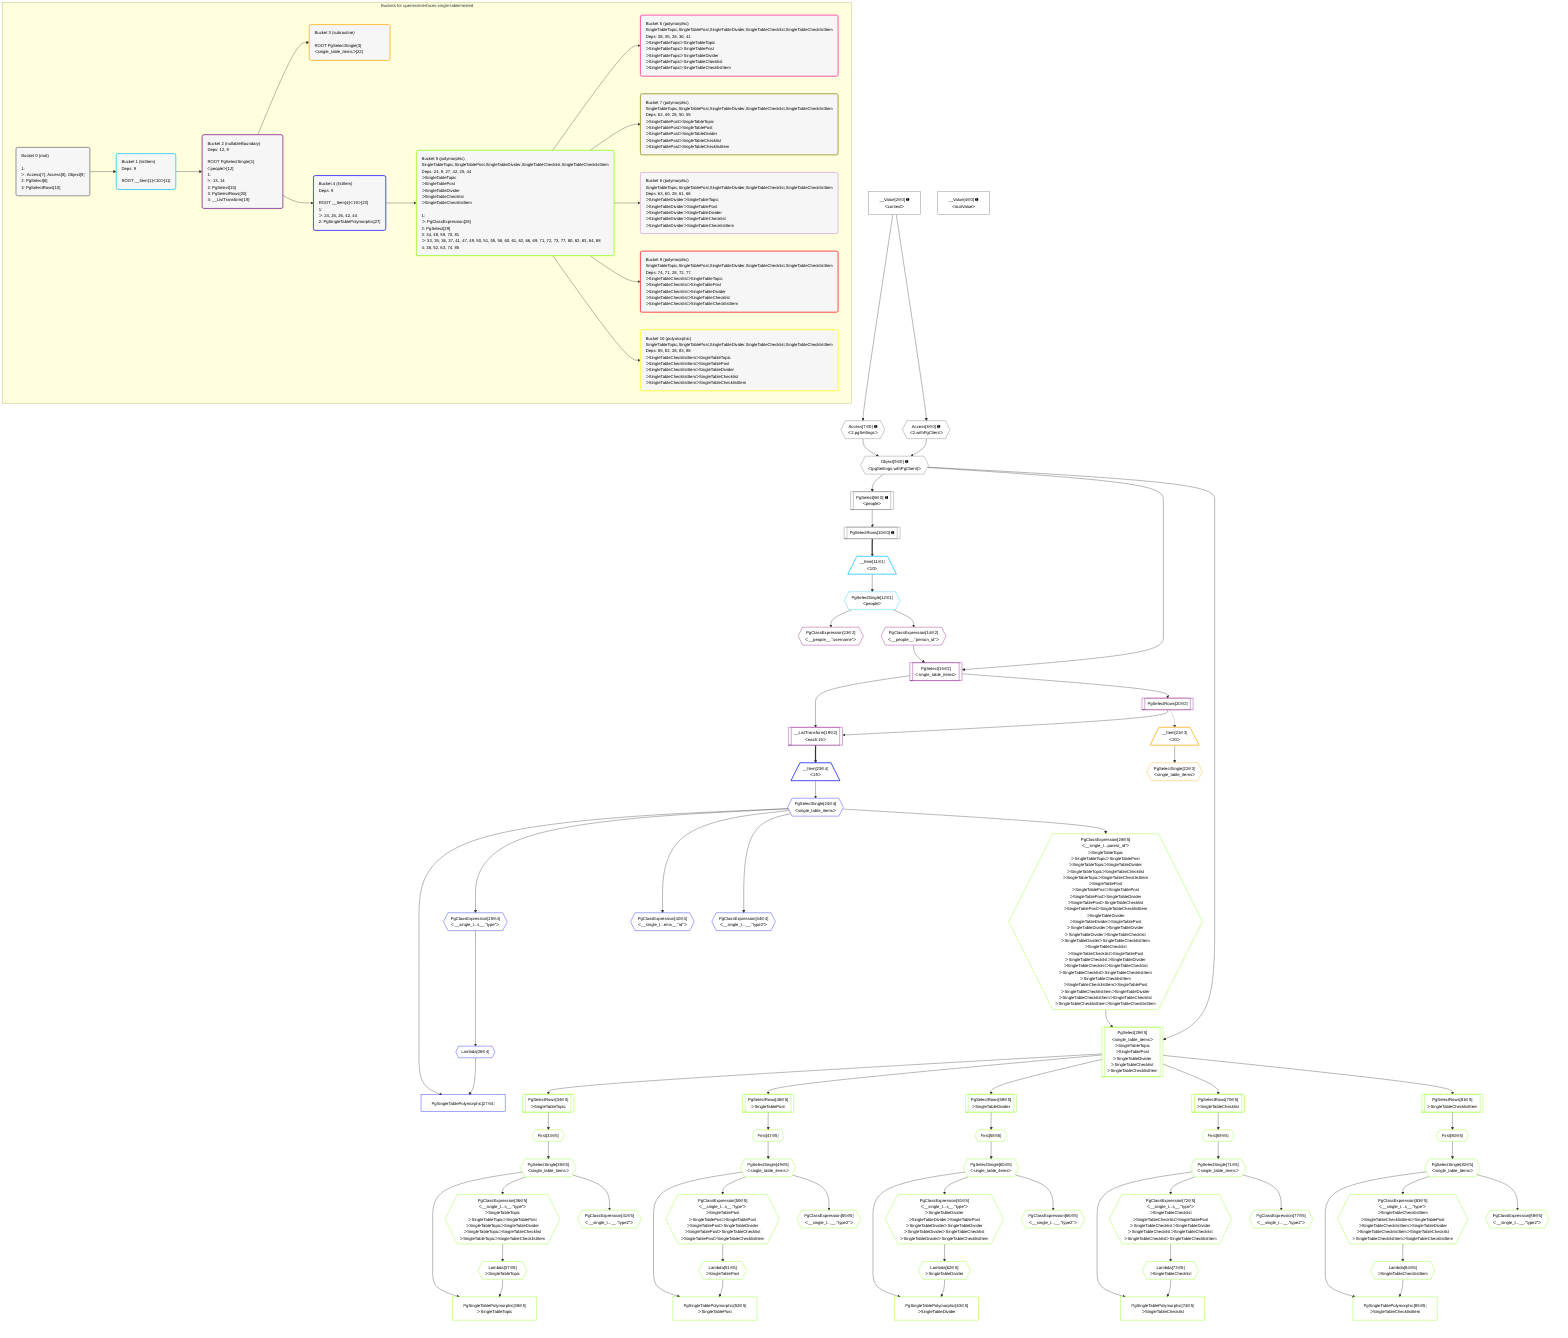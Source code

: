 %%{init: {'themeVariables': { 'fontSize': '12px'}}}%%
graph TD
    classDef path fill:#eee,stroke:#000,color:#000
    classDef plan fill:#fff,stroke-width:1px,color:#000
    classDef itemplan fill:#fff,stroke-width:2px,color:#000
    classDef unbatchedplan fill:#dff,stroke-width:1px,color:#000
    classDef sideeffectplan fill:#fcc,stroke-width:2px,color:#000
    classDef bucket fill:#f6f6f6,color:#000,stroke-width:2px,text-align:left


    %% plan dependencies
    Object9{{"Object[9∈0] ➊<br />ᐸ{pgSettings,withPgClient}ᐳ"}}:::plan
    Access7{{"Access[7∈0] ➊<br />ᐸ2.pgSettingsᐳ"}}:::plan
    Access8{{"Access[8∈0] ➊<br />ᐸ2.withPgClientᐳ"}}:::plan
    Access7 & Access8 --> Object9
    PgSelect6[["PgSelect[6∈0] ➊<br />ᐸpeopleᐳ"]]:::plan
    Object9 --> PgSelect6
    __Value2["__Value[2∈0] ➊<br />ᐸcontextᐳ"]:::plan
    __Value2 --> Access7
    __Value2 --> Access8
    PgSelectRows10[["PgSelectRows[10∈0] ➊"]]:::plan
    PgSelect6 --> PgSelectRows10
    __Value4["__Value[4∈0] ➊<br />ᐸrootValueᐳ"]:::plan
    __Item11[/"__Item[11∈1]<br />ᐸ10ᐳ"\]:::itemplan
    PgSelectRows10 ==> __Item11
    PgSelectSingle12{{"PgSelectSingle[12∈1]<br />ᐸpeopleᐳ"}}:::plan
    __Item11 --> PgSelectSingle12
    PgSelect15[["PgSelect[15∈2]<br />ᐸsingle_table_itemsᐳ"]]:::plan
    PgClassExpression14{{"PgClassExpression[14∈2]<br />ᐸ__people__.”person_id”ᐳ"}}:::plan
    Object9 & PgClassExpression14 --> PgSelect15
    __ListTransform19[["__ListTransform[19∈2]<br />ᐸeach:15ᐳ"]]:::plan
    PgSelectRows20[["PgSelectRows[20∈2]"]]:::plan
    PgSelectRows20 & PgSelect15 --> __ListTransform19
    PgClassExpression13{{"PgClassExpression[13∈2]<br />ᐸ__people__.”username”ᐳ"}}:::plan
    PgSelectSingle12 --> PgClassExpression13
    PgSelectSingle12 --> PgClassExpression14
    PgSelect15 --> PgSelectRows20
    __Item21[/"__Item[21∈3]<br />ᐸ20ᐳ"\]:::itemplan
    PgSelectRows20 -.-> __Item21
    PgSelectSingle22{{"PgSelectSingle[22∈3]<br />ᐸsingle_table_itemsᐳ"}}:::plan
    __Item21 --> PgSelectSingle22
    PgSingleTablePolymorphic27["PgSingleTablePolymorphic[27∈4]"]:::plan
    Lambda26{{"Lambda[26∈4]"}}:::plan
    PgSelectSingle24{{"PgSelectSingle[24∈4]<br />ᐸsingle_table_itemsᐳ"}}:::plan
    Lambda26 & PgSelectSingle24 --> PgSingleTablePolymorphic27
    __Item23[/"__Item[23∈4]<br />ᐸ19ᐳ"\]:::itemplan
    __ListTransform19 ==> __Item23
    __Item23 --> PgSelectSingle24
    PgClassExpression25{{"PgClassExpression[25∈4]<br />ᐸ__single_t...s__.”type”ᐳ"}}:::plan
    PgSelectSingle24 --> PgClassExpression25
    PgClassExpression25 --> Lambda26
    PgClassExpression42{{"PgClassExpression[42∈4]<br />ᐸ__single_t...ems__.”id”ᐳ"}}:::plan
    PgSelectSingle24 --> PgClassExpression42
    PgClassExpression44{{"PgClassExpression[44∈4]<br />ᐸ__single_t...__.”type2”ᐳ"}}:::plan
    PgSelectSingle24 --> PgClassExpression44
    PgSelect29[["PgSelect[29∈5]<br />ᐸsingle_table_itemsᐳ<br />ᐳSingleTableTopic<br />ᐳSingleTablePost<br />ᐳSingleTableDivider<br />ᐳSingleTableChecklist<br />ᐳSingleTableChecklistItem"]]:::plan
    PgClassExpression28{{"PgClassExpression[28∈5]<br />ᐸ__single_t...parent_id”ᐳ<br />ᐳSingleTableTopic<br />ᐳSingleTableTopicᐳSingleTablePost<br />ᐳSingleTableTopicᐳSingleTableDivider<br />ᐳSingleTableTopicᐳSingleTableChecklist<br />ᐳSingleTableTopicᐳSingleTableChecklistItem<br />ᐳSingleTablePost<br />ᐳSingleTablePostᐳSingleTablePost<br />ᐳSingleTablePostᐳSingleTableDivider<br />ᐳSingleTablePostᐳSingleTableChecklist<br />ᐳSingleTablePostᐳSingleTableChecklistItem<br />ᐳSingleTableDivider<br />ᐳSingleTableDividerᐳSingleTablePost<br />ᐳSingleTableDividerᐳSingleTableDivider<br />ᐳSingleTableDividerᐳSingleTableChecklist<br />ᐳSingleTableDividerᐳSingleTableChecklistItem<br />ᐳSingleTableChecklist<br />ᐳSingleTableChecklistᐳSingleTablePost<br />ᐳSingleTableChecklistᐳSingleTableDivider<br />ᐳSingleTableChecklistᐳSingleTableChecklist<br />ᐳSingleTableChecklistᐳSingleTableChecklistItem<br />ᐳSingleTableChecklistItem<br />ᐳSingleTableChecklistItemᐳSingleTablePost<br />ᐳSingleTableChecklistItemᐳSingleTableDivider<br />ᐳSingleTableChecklistItemᐳSingleTableChecklist<br />ᐳSingleTableChecklistItemᐳSingleTableChecklistItem"}}:::plan
    Object9 & PgClassExpression28 --> PgSelect29
    PgSingleTablePolymorphic38["PgSingleTablePolymorphic[38∈5]<br />ᐳSingleTableTopic"]:::plan
    Lambda37{{"Lambda[37∈5]<br />ᐳSingleTableTopic"}}:::plan
    PgSelectSingle35{{"PgSelectSingle[35∈5]<br />ᐸsingle_table_itemsᐳ"}}:::plan
    Lambda37 & PgSelectSingle35 --> PgSingleTablePolymorphic38
    PgSingleTablePolymorphic52["PgSingleTablePolymorphic[52∈5]<br />ᐳSingleTablePost"]:::plan
    Lambda51{{"Lambda[51∈5]<br />ᐳSingleTablePost"}}:::plan
    PgSelectSingle49{{"PgSelectSingle[49∈5]<br />ᐸsingle_table_itemsᐳ"}}:::plan
    Lambda51 & PgSelectSingle49 --> PgSingleTablePolymorphic52
    PgSingleTablePolymorphic63["PgSingleTablePolymorphic[63∈5]<br />ᐳSingleTableDivider"]:::plan
    Lambda62{{"Lambda[62∈5]<br />ᐳSingleTableDivider"}}:::plan
    PgSelectSingle60{{"PgSelectSingle[60∈5]<br />ᐸsingle_table_itemsᐳ"}}:::plan
    Lambda62 & PgSelectSingle60 --> PgSingleTablePolymorphic63
    PgSingleTablePolymorphic74["PgSingleTablePolymorphic[74∈5]<br />ᐳSingleTableChecklist"]:::plan
    Lambda73{{"Lambda[73∈5]<br />ᐳSingleTableChecklist"}}:::plan
    PgSelectSingle71{{"PgSelectSingle[71∈5]<br />ᐸsingle_table_itemsᐳ"}}:::plan
    Lambda73 & PgSelectSingle71 --> PgSingleTablePolymorphic74
    PgSingleTablePolymorphic85["PgSingleTablePolymorphic[85∈5]<br />ᐳSingleTableChecklistItem"]:::plan
    Lambda84{{"Lambda[84∈5]<br />ᐳSingleTableChecklistItem"}}:::plan
    PgSelectSingle82{{"PgSelectSingle[82∈5]<br />ᐸsingle_table_itemsᐳ"}}:::plan
    Lambda84 & PgSelectSingle82 --> PgSingleTablePolymorphic85
    PgSelectSingle24 --> PgClassExpression28
    First33{{"First[33∈5]"}}:::plan
    PgSelectRows34[["PgSelectRows[34∈5]<br />ᐳSingleTableTopic"]]:::plan
    PgSelectRows34 --> First33
    PgSelect29 --> PgSelectRows34
    First33 --> PgSelectSingle35
    PgClassExpression36{{"PgClassExpression[36∈5]<br />ᐸ__single_t...s__.”type”ᐳ<br />ᐳSingleTableTopic<br />ᐳSingleTableTopicᐳSingleTablePost<br />ᐳSingleTableTopicᐳSingleTableDivider<br />ᐳSingleTableTopicᐳSingleTableChecklist<br />ᐳSingleTableTopicᐳSingleTableChecklistItem"}}:::plan
    PgSelectSingle35 --> PgClassExpression36
    PgClassExpression36 --> Lambda37
    PgClassExpression41{{"PgClassExpression[41∈5]<br />ᐸ__single_t...__.”type2”ᐳ"}}:::plan
    PgSelectSingle35 --> PgClassExpression41
    First47{{"First[47∈5]"}}:::plan
    PgSelectRows48[["PgSelectRows[48∈5]<br />ᐳSingleTablePost"]]:::plan
    PgSelectRows48 --> First47
    PgSelect29 --> PgSelectRows48
    First47 --> PgSelectSingle49
    PgClassExpression50{{"PgClassExpression[50∈5]<br />ᐸ__single_t...s__.”type”ᐳ<br />ᐳSingleTablePost<br />ᐳSingleTablePostᐳSingleTablePost<br />ᐳSingleTablePostᐳSingleTableDivider<br />ᐳSingleTablePostᐳSingleTableChecklist<br />ᐳSingleTablePostᐳSingleTableChecklistItem"}}:::plan
    PgSelectSingle49 --> PgClassExpression50
    PgClassExpression50 --> Lambda51
    PgClassExpression55{{"PgClassExpression[55∈5]<br />ᐸ__single_t...__.”type2”ᐳ"}}:::plan
    PgSelectSingle49 --> PgClassExpression55
    First58{{"First[58∈5]"}}:::plan
    PgSelectRows59[["PgSelectRows[59∈5]<br />ᐳSingleTableDivider"]]:::plan
    PgSelectRows59 --> First58
    PgSelect29 --> PgSelectRows59
    First58 --> PgSelectSingle60
    PgClassExpression61{{"PgClassExpression[61∈5]<br />ᐸ__single_t...s__.”type”ᐳ<br />ᐳSingleTableDivider<br />ᐳSingleTableDividerᐳSingleTablePost<br />ᐳSingleTableDividerᐳSingleTableDivider<br />ᐳSingleTableDividerᐳSingleTableChecklist<br />ᐳSingleTableDividerᐳSingleTableChecklistItem"}}:::plan
    PgSelectSingle60 --> PgClassExpression61
    PgClassExpression61 --> Lambda62
    PgClassExpression66{{"PgClassExpression[66∈5]<br />ᐸ__single_t...__.”type2”ᐳ"}}:::plan
    PgSelectSingle60 --> PgClassExpression66
    First69{{"First[69∈5]"}}:::plan
    PgSelectRows70[["PgSelectRows[70∈5]<br />ᐳSingleTableChecklist"]]:::plan
    PgSelectRows70 --> First69
    PgSelect29 --> PgSelectRows70
    First69 --> PgSelectSingle71
    PgClassExpression72{{"PgClassExpression[72∈5]<br />ᐸ__single_t...s__.”type”ᐳ<br />ᐳSingleTableChecklist<br />ᐳSingleTableChecklistᐳSingleTablePost<br />ᐳSingleTableChecklistᐳSingleTableDivider<br />ᐳSingleTableChecklistᐳSingleTableChecklist<br />ᐳSingleTableChecklistᐳSingleTableChecklistItem"}}:::plan
    PgSelectSingle71 --> PgClassExpression72
    PgClassExpression72 --> Lambda73
    PgClassExpression77{{"PgClassExpression[77∈5]<br />ᐸ__single_t...__.”type2”ᐳ"}}:::plan
    PgSelectSingle71 --> PgClassExpression77
    First80{{"First[80∈5]"}}:::plan
    PgSelectRows81[["PgSelectRows[81∈5]<br />ᐳSingleTableChecklistItem"]]:::plan
    PgSelectRows81 --> First80
    PgSelect29 --> PgSelectRows81
    First80 --> PgSelectSingle82
    PgClassExpression83{{"PgClassExpression[83∈5]<br />ᐸ__single_t...s__.”type”ᐳ<br />ᐳSingleTableChecklistItem<br />ᐳSingleTableChecklistItemᐳSingleTablePost<br />ᐳSingleTableChecklistItemᐳSingleTableDivider<br />ᐳSingleTableChecklistItemᐳSingleTableChecklist<br />ᐳSingleTableChecklistItemᐳSingleTableChecklistItem"}}:::plan
    PgSelectSingle82 --> PgClassExpression83
    PgClassExpression83 --> Lambda84
    PgClassExpression88{{"PgClassExpression[88∈5]<br />ᐸ__single_t...__.”type2”ᐳ"}}:::plan
    PgSelectSingle82 --> PgClassExpression88

    %% define steps

    subgraph "Buckets for queries/interfaces-single-table/nested"
    Bucket0("Bucket 0 (root)<br /><br />1: <br />ᐳ: Access[7], Access[8], Object[9]<br />2: PgSelect[6]<br />3: PgSelectRows[10]"):::bucket
    classDef bucket0 stroke:#696969
    class Bucket0,__Value2,__Value4,PgSelect6,Access7,Access8,Object9,PgSelectRows10 bucket0
    Bucket1("Bucket 1 (listItem)<br />Deps: 9<br /><br />ROOT __Item{1}ᐸ10ᐳ[11]"):::bucket
    classDef bucket1 stroke:#00bfff
    class Bucket1,__Item11,PgSelectSingle12 bucket1
    Bucket2("Bucket 2 (nullableBoundary)<br />Deps: 12, 9<br /><br />ROOT PgSelectSingle{1}ᐸpeopleᐳ[12]<br />1: <br />ᐳ: 13, 14<br />2: PgSelect[15]<br />3: PgSelectRows[20]<br />4: __ListTransform[19]"):::bucket
    classDef bucket2 stroke:#7f007f
    class Bucket2,PgClassExpression13,PgClassExpression14,PgSelect15,__ListTransform19,PgSelectRows20 bucket2
    Bucket3("Bucket 3 (subroutine)<br /><br />ROOT PgSelectSingle{3}ᐸsingle_table_itemsᐳ[22]"):::bucket
    classDef bucket3 stroke:#ffa500
    class Bucket3,__Item21,PgSelectSingle22 bucket3
    Bucket4("Bucket 4 (listItem)<br />Deps: 9<br /><br />ROOT __Item{4}ᐸ19ᐳ[23]<br />1: <br />ᐳ: 24, 25, 26, 42, 44<br />2: PgSingleTablePolymorphic[27]"):::bucket
    classDef bucket4 stroke:#0000ff
    class Bucket4,__Item23,PgSelectSingle24,PgClassExpression25,Lambda26,PgSingleTablePolymorphic27,PgClassExpression42,PgClassExpression44 bucket4
    Bucket5("Bucket 5 (polymorphic)<br />SingleTableTopic,SingleTablePost,SingleTableDivider,SingleTableChecklist,SingleTableChecklistItem<br />Deps: 24, 9, 27, 42, 25, 44<br />ᐳSingleTableTopic<br />ᐳSingleTablePost<br />ᐳSingleTableDivider<br />ᐳSingleTableChecklist<br />ᐳSingleTableChecklistItem<br /><br />1: <br />ᐳ: PgClassExpression[28]<br />2: PgSelect[29]<br />3: 34, 48, 59, 70, 81<br />ᐳ: 33, 35, 36, 37, 41, 47, 49, 50, 51, 55, 58, 60, 61, 62, 66, 69, 71, 72, 73, 77, 80, 82, 83, 84, 88<br />4: 38, 52, 63, 74, 85"):::bucket
    classDef bucket5 stroke:#7fff00
    class Bucket5,PgClassExpression28,PgSelect29,First33,PgSelectRows34,PgSelectSingle35,PgClassExpression36,Lambda37,PgSingleTablePolymorphic38,PgClassExpression41,First47,PgSelectRows48,PgSelectSingle49,PgClassExpression50,Lambda51,PgSingleTablePolymorphic52,PgClassExpression55,First58,PgSelectRows59,PgSelectSingle60,PgClassExpression61,Lambda62,PgSingleTablePolymorphic63,PgClassExpression66,First69,PgSelectRows70,PgSelectSingle71,PgClassExpression72,Lambda73,PgSingleTablePolymorphic74,PgClassExpression77,First80,PgSelectRows81,PgSelectSingle82,PgClassExpression83,Lambda84,PgSingleTablePolymorphic85,PgClassExpression88 bucket5
    Bucket6("Bucket 6 (polymorphic)<br />SingleTableTopic,SingleTablePost,SingleTableDivider,SingleTableChecklist,SingleTableChecklistItem<br />Deps: 38, 35, 28, 36, 41<br />ᐳSingleTableTopicᐳSingleTableTopic<br />ᐳSingleTableTopicᐳSingleTablePost<br />ᐳSingleTableTopicᐳSingleTableDivider<br />ᐳSingleTableTopicᐳSingleTableChecklist<br />ᐳSingleTableTopicᐳSingleTableChecklistItem"):::bucket
    classDef bucket6 stroke:#ff1493
    class Bucket6 bucket6
    Bucket7("Bucket 7 (polymorphic)<br />SingleTableTopic,SingleTablePost,SingleTableDivider,SingleTableChecklist,SingleTableChecklistItem<br />Deps: 52, 49, 28, 50, 55<br />ᐳSingleTablePostᐳSingleTableTopic<br />ᐳSingleTablePostᐳSingleTablePost<br />ᐳSingleTablePostᐳSingleTableDivider<br />ᐳSingleTablePostᐳSingleTableChecklist<br />ᐳSingleTablePostᐳSingleTableChecklistItem"):::bucket
    classDef bucket7 stroke:#808000
    class Bucket7 bucket7
    Bucket8("Bucket 8 (polymorphic)<br />SingleTableTopic,SingleTablePost,SingleTableDivider,SingleTableChecklist,SingleTableChecklistItem<br />Deps: 63, 60, 28, 61, 66<br />ᐳSingleTableDividerᐳSingleTableTopic<br />ᐳSingleTableDividerᐳSingleTablePost<br />ᐳSingleTableDividerᐳSingleTableDivider<br />ᐳSingleTableDividerᐳSingleTableChecklist<br />ᐳSingleTableDividerᐳSingleTableChecklistItem"):::bucket
    classDef bucket8 stroke:#dda0dd
    class Bucket8 bucket8
    Bucket9("Bucket 9 (polymorphic)<br />SingleTableTopic,SingleTablePost,SingleTableDivider,SingleTableChecklist,SingleTableChecklistItem<br />Deps: 74, 71, 28, 72, 77<br />ᐳSingleTableChecklistᐳSingleTableTopic<br />ᐳSingleTableChecklistᐳSingleTablePost<br />ᐳSingleTableChecklistᐳSingleTableDivider<br />ᐳSingleTableChecklistᐳSingleTableChecklist<br />ᐳSingleTableChecklistᐳSingleTableChecklistItem"):::bucket
    classDef bucket9 stroke:#ff0000
    class Bucket9 bucket9
    Bucket10("Bucket 10 (polymorphic)<br />SingleTableTopic,SingleTablePost,SingleTableDivider,SingleTableChecklist,SingleTableChecklistItem<br />Deps: 85, 82, 28, 83, 88<br />ᐳSingleTableChecklistItemᐳSingleTableTopic<br />ᐳSingleTableChecklistItemᐳSingleTablePost<br />ᐳSingleTableChecklistItemᐳSingleTableDivider<br />ᐳSingleTableChecklistItemᐳSingleTableChecklist<br />ᐳSingleTableChecklistItemᐳSingleTableChecklistItem"):::bucket
    classDef bucket10 stroke:#ffff00
    class Bucket10 bucket10
    Bucket0 --> Bucket1
    Bucket1 --> Bucket2
    Bucket2 --> Bucket3 & Bucket4
    Bucket4 --> Bucket5
    Bucket5 --> Bucket6 & Bucket7 & Bucket8 & Bucket9 & Bucket10
    end